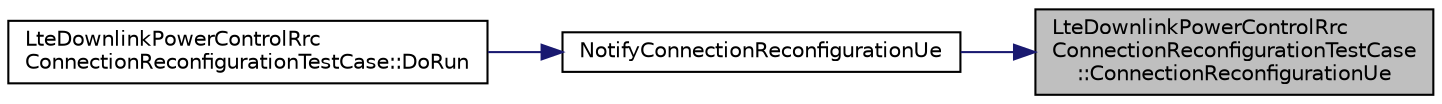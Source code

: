 digraph "LteDownlinkPowerControlRrcConnectionReconfigurationTestCase::ConnectionReconfigurationUe"
{
 // LATEX_PDF_SIZE
  edge [fontname="Helvetica",fontsize="10",labelfontname="Helvetica",labelfontsize="10"];
  node [fontname="Helvetica",fontsize="10",shape=record];
  rankdir="RL";
  Node1 [label="LteDownlinkPowerControlRrc\lConnectionReconfigurationTestCase\l::ConnectionReconfigurationUe",height=0.2,width=0.4,color="black", fillcolor="grey75", style="filled", fontcolor="black",tooltip="Connection Reconfiguration UE."];
  Node1 -> Node2 [dir="back",color="midnightblue",fontsize="10",style="solid",fontname="Helvetica"];
  Node2 [label="NotifyConnectionReconfigurationUe",height=0.2,width=0.4,color="black", fillcolor="white", style="filled",URL="$lte-test-downlink-power-control_8cc.html#a1dd1318fb19198c99f7f822e7be384ab",tooltip=" "];
  Node2 -> Node3 [dir="back",color="midnightblue",fontsize="10",style="solid",fontname="Helvetica"];
  Node3 [label="LteDownlinkPowerControlRrc\lConnectionReconfigurationTestCase::DoRun",height=0.2,width=0.4,color="black", fillcolor="white", style="filled",URL="$class_lte_downlink_power_control_rrc_connection_reconfiguration_test_case.html#a3f7be434747a85c448ade6fc4500d552",tooltip="Implementation to actually run this TestCase."];
}
